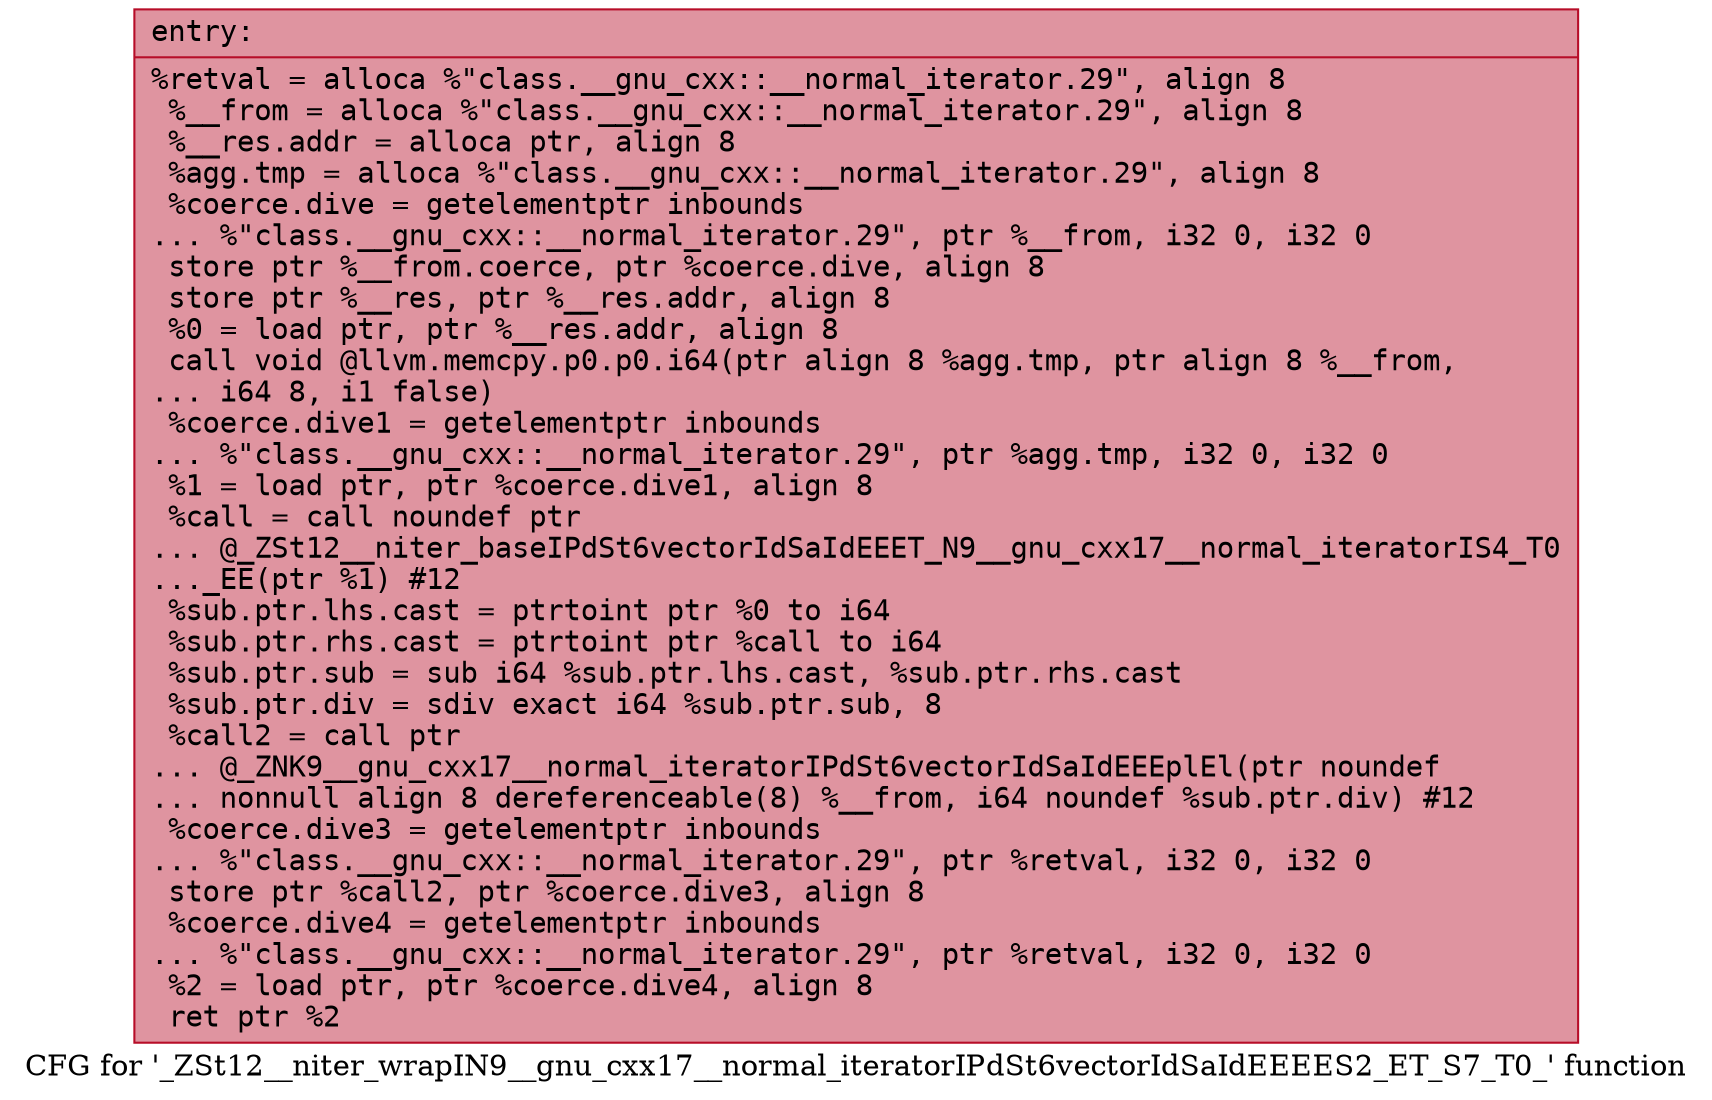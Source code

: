digraph "CFG for '_ZSt12__niter_wrapIN9__gnu_cxx17__normal_iteratorIPdSt6vectorIdSaIdEEEES2_ET_S7_T0_' function" {
	label="CFG for '_ZSt12__niter_wrapIN9__gnu_cxx17__normal_iteratorIPdSt6vectorIdSaIdEEEES2_ET_S7_T0_' function";

	Node0x55e722dd3530 [shape=record,color="#b70d28ff", style=filled, fillcolor="#b70d2870" fontname="Courier",label="{entry:\l|  %retval = alloca %\"class.__gnu_cxx::__normal_iterator.29\", align 8\l  %__from = alloca %\"class.__gnu_cxx::__normal_iterator.29\", align 8\l  %__res.addr = alloca ptr, align 8\l  %agg.tmp = alloca %\"class.__gnu_cxx::__normal_iterator.29\", align 8\l  %coerce.dive = getelementptr inbounds\l... %\"class.__gnu_cxx::__normal_iterator.29\", ptr %__from, i32 0, i32 0\l  store ptr %__from.coerce, ptr %coerce.dive, align 8\l  store ptr %__res, ptr %__res.addr, align 8\l  %0 = load ptr, ptr %__res.addr, align 8\l  call void @llvm.memcpy.p0.p0.i64(ptr align 8 %agg.tmp, ptr align 8 %__from,\l... i64 8, i1 false)\l  %coerce.dive1 = getelementptr inbounds\l... %\"class.__gnu_cxx::__normal_iterator.29\", ptr %agg.tmp, i32 0, i32 0\l  %1 = load ptr, ptr %coerce.dive1, align 8\l  %call = call noundef ptr\l... @_ZSt12__niter_baseIPdSt6vectorIdSaIdEEET_N9__gnu_cxx17__normal_iteratorIS4_T0\l..._EE(ptr %1) #12\l  %sub.ptr.lhs.cast = ptrtoint ptr %0 to i64\l  %sub.ptr.rhs.cast = ptrtoint ptr %call to i64\l  %sub.ptr.sub = sub i64 %sub.ptr.lhs.cast, %sub.ptr.rhs.cast\l  %sub.ptr.div = sdiv exact i64 %sub.ptr.sub, 8\l  %call2 = call ptr\l... @_ZNK9__gnu_cxx17__normal_iteratorIPdSt6vectorIdSaIdEEEplEl(ptr noundef\l... nonnull align 8 dereferenceable(8) %__from, i64 noundef %sub.ptr.div) #12\l  %coerce.dive3 = getelementptr inbounds\l... %\"class.__gnu_cxx::__normal_iterator.29\", ptr %retval, i32 0, i32 0\l  store ptr %call2, ptr %coerce.dive3, align 8\l  %coerce.dive4 = getelementptr inbounds\l... %\"class.__gnu_cxx::__normal_iterator.29\", ptr %retval, i32 0, i32 0\l  %2 = load ptr, ptr %coerce.dive4, align 8\l  ret ptr %2\l}"];
}
